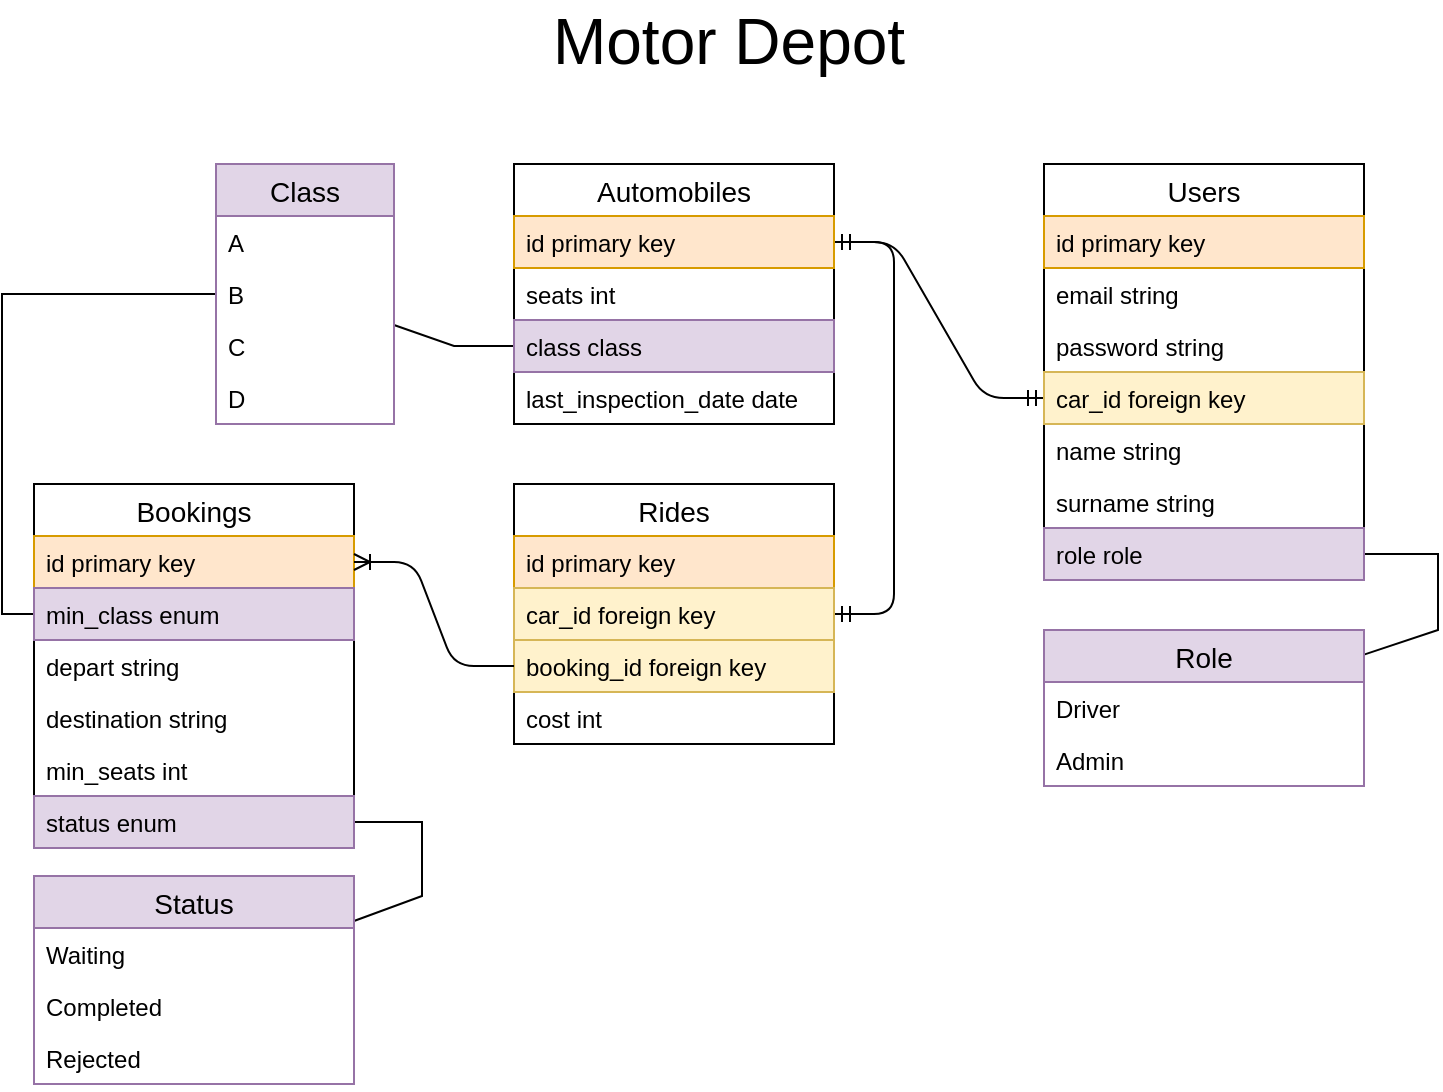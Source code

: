 <mxfile version="13.0.3" type="device"><diagram id="tEoiav3y9E-ahmgWTeAi" name="Page-1"><mxGraphModel dx="857" dy="642" grid="0" gridSize="10" guides="1" tooltips="1" connect="1" arrows="1" fold="1" page="1" pageScale="1" pageWidth="850" pageHeight="1100" math="0" shadow="0"><root><mxCell id="0"/><mxCell id="1" parent="0"/><mxCell id="mHGi-sEGlHIZ6hmWTi1u-27" value="" style="edgeStyle=entityRelationEdgeStyle;fontSize=12;html=1;endArrow=ERmandOne;startArrow=ERmandOne;" parent="1" source="mHGi-sEGlHIZ6hmWTi1u-11" target="mHGi-sEGlHIZ6hmWTi1u-20" edge="1"><mxGeometry width="100" height="100" relative="1" as="geometry"><mxPoint x="538" y="477" as="sourcePoint"/><mxPoint x="638" y="377" as="targetPoint"/></mxGeometry></mxCell><mxCell id="mHGi-sEGlHIZ6hmWTi1u-34" value="" style="edgeStyle=entityRelationEdgeStyle;fontSize=12;html=1;endArrow=ERmandOne;startArrow=ERmandOne;" parent="1" source="mHGi-sEGlHIZ6hmWTi1u-30" target="mHGi-sEGlHIZ6hmWTi1u-11" edge="1"><mxGeometry width="100" height="100" relative="1" as="geometry"><mxPoint x="328" y="377" as="sourcePoint"/><mxPoint x="428" y="277" as="targetPoint"/></mxGeometry></mxCell><mxCell id="mHGi-sEGlHIZ6hmWTi1u-46" value="" style="endArrow=none;html=1;rounded=0;" parent="1" source="mHGi-sEGlHIZ6hmWTi1u-42" target="mHGi-sEGlHIZ6hmWTi1u-41" edge="1"><mxGeometry relative="1" as="geometry"><mxPoint x="298" y="417" as="sourcePoint"/><mxPoint x="778" y="363" as="targetPoint"/><Array as="points"><mxPoint x="780" y="440"/><mxPoint x="780" y="402"/></Array></mxGeometry></mxCell><mxCell id="mHGi-sEGlHIZ6hmWTi1u-53" value="" style="endArrow=none;html=1;rounded=0;" parent="1" source="mHGi-sEGlHIZ6hmWTi1u-48" target="mHGi-sEGlHIZ6hmWTi1u-19" edge="1"><mxGeometry relative="1" as="geometry"><mxPoint x="298" y="417" as="sourcePoint"/><mxPoint x="458" y="417" as="targetPoint"/><Array as="points"><mxPoint x="288" y="298"/></Array></mxGeometry></mxCell><mxCell id="mHGi-sEGlHIZ6hmWTi1u-58" value="" style="endArrow=none;html=1;rounded=0;" parent="1" source="mHGi-sEGlHIZ6hmWTi1u-54" target="mHGi-sEGlHIZ6hmWTi1u-33" edge="1"><mxGeometry relative="1" as="geometry"><mxPoint x="298" y="417" as="sourcePoint"/><mxPoint x="458" y="417" as="targetPoint"/><Array as="points"><mxPoint x="272" y="573"/><mxPoint x="272" y="536"/></Array></mxGeometry></mxCell><mxCell id="mHGi-sEGlHIZ6hmWTi1u-60" value="" style="endArrow=none;html=1;rounded=0;" parent="1" source="mHGi-sEGlHIZ6hmWTi1u-48" target="mHGi-sEGlHIZ6hmWTi1u-38" edge="1"><mxGeometry relative="1" as="geometry"><mxPoint x="369" y="409" as="sourcePoint"/><mxPoint x="529" y="409" as="targetPoint"/><Array as="points"><mxPoint x="62" y="272"/><mxPoint x="62" y="432"/></Array></mxGeometry></mxCell><mxCell id="mHGi-sEGlHIZ6hmWTi1u-61" value="Motor Depot" style="text;html=1;align=center;verticalAlign=middle;resizable=0;points=[];autosize=1;fontSize=32;fontStyle=0" parent="1" vertex="1"><mxGeometry x="332" y="125" width="186" height="42" as="geometry"/></mxCell><mxCell id="mHGi-sEGlHIZ6hmWTi1u-10" value="Automobiles" style="swimlane;fontStyle=0;childLayout=stackLayout;horizontal=1;startSize=26;horizontalStack=0;resizeParent=1;resizeParentMax=0;resizeLast=0;collapsible=1;marginBottom=0;align=center;fontSize=14;" parent="1" vertex="1"><mxGeometry x="318" y="207" width="160" height="130" as="geometry"/></mxCell><mxCell id="mHGi-sEGlHIZ6hmWTi1u-11" value="id primary key" style="text;strokeColor=#d79b00;fillColor=#ffe6cc;spacingLeft=4;spacingRight=4;overflow=hidden;rotatable=0;points=[[0,0.5],[1,0.5]];portConstraint=eastwest;fontSize=12;" parent="mHGi-sEGlHIZ6hmWTi1u-10" vertex="1"><mxGeometry y="26" width="160" height="26" as="geometry"/></mxCell><mxCell id="mHGi-sEGlHIZ6hmWTi1u-12" value="seats int" style="text;strokeColor=none;fillColor=none;spacingLeft=4;spacingRight=4;overflow=hidden;rotatable=0;points=[[0,0.5],[1,0.5]];portConstraint=eastwest;fontSize=12;" parent="mHGi-sEGlHIZ6hmWTi1u-10" vertex="1"><mxGeometry y="52" width="160" height="26" as="geometry"/></mxCell><mxCell id="mHGi-sEGlHIZ6hmWTi1u-19" value="class class&#10;" style="text;strokeColor=#9673a6;fillColor=#e1d5e7;spacingLeft=4;spacingRight=4;overflow=hidden;rotatable=0;points=[[0,0.5],[1,0.5]];portConstraint=eastwest;fontSize=12;" parent="mHGi-sEGlHIZ6hmWTi1u-10" vertex="1"><mxGeometry y="78" width="160" height="26" as="geometry"/></mxCell><mxCell id="mHGi-sEGlHIZ6hmWTi1u-13" value="last_inspection_date date" style="text;strokeColor=none;fillColor=none;spacingLeft=4;spacingRight=4;overflow=hidden;rotatable=0;points=[[0,0.5],[1,0.5]];portConstraint=eastwest;fontSize=12;" parent="mHGi-sEGlHIZ6hmWTi1u-10" vertex="1"><mxGeometry y="104" width="160" height="26" as="geometry"/></mxCell><mxCell id="mHGi-sEGlHIZ6hmWTi1u-14" value="Users" style="swimlane;fontStyle=0;childLayout=stackLayout;horizontal=1;startSize=26;horizontalStack=0;resizeParent=1;resizeParentMax=0;resizeLast=0;collapsible=1;marginBottom=0;align=center;fontSize=14;" parent="1" vertex="1"><mxGeometry x="583" y="207" width="160" height="208" as="geometry"><mxRectangle x="350" y="280" width="70" height="26" as="alternateBounds"/></mxGeometry></mxCell><mxCell id="mHGi-sEGlHIZ6hmWTi1u-15" value="id primary key" style="text;strokeColor=#d79b00;fillColor=#ffe6cc;spacingLeft=4;spacingRight=4;overflow=hidden;rotatable=0;points=[[0,0.5],[1,0.5]];portConstraint=eastwest;fontSize=12;" parent="mHGi-sEGlHIZ6hmWTi1u-14" vertex="1"><mxGeometry y="26" width="160" height="26" as="geometry"/></mxCell><mxCell id="xjrlwsozNFxXhvFSSGFk-1" value="email string" style="text;strokeColor=none;fillColor=none;spacingLeft=4;spacingRight=4;overflow=hidden;rotatable=0;points=[[0,0.5],[1,0.5]];portConstraint=eastwest;fontSize=12;" parent="mHGi-sEGlHIZ6hmWTi1u-14" vertex="1"><mxGeometry y="52" width="160" height="26" as="geometry"/></mxCell><mxCell id="xjrlwsozNFxXhvFSSGFk-2" value="password string&#10;" style="text;strokeColor=none;fillColor=none;spacingLeft=4;spacingRight=4;overflow=hidden;rotatable=0;points=[[0,0.5],[1,0.5]];portConstraint=eastwest;fontSize=12;" parent="mHGi-sEGlHIZ6hmWTi1u-14" vertex="1"><mxGeometry y="78" width="160" height="26" as="geometry"/></mxCell><mxCell id="mHGi-sEGlHIZ6hmWTi1u-20" value="car_id foreign key" style="text;strokeColor=#d6b656;fillColor=#fff2cc;spacingLeft=4;spacingRight=4;overflow=hidden;rotatable=0;points=[[0,0.5],[1,0.5]];portConstraint=eastwest;fontSize=12;" parent="mHGi-sEGlHIZ6hmWTi1u-14" vertex="1"><mxGeometry y="104" width="160" height="26" as="geometry"/></mxCell><mxCell id="mHGi-sEGlHIZ6hmWTi1u-16" value="name string" style="text;strokeColor=none;fillColor=none;spacingLeft=4;spacingRight=4;overflow=hidden;rotatable=0;points=[[0,0.5],[1,0.5]];portConstraint=eastwest;fontSize=12;" parent="mHGi-sEGlHIZ6hmWTi1u-14" vertex="1"><mxGeometry y="130" width="160" height="26" as="geometry"/></mxCell><mxCell id="mHGi-sEGlHIZ6hmWTi1u-17" value="surname string" style="text;strokeColor=none;fillColor=none;spacingLeft=4;spacingRight=4;overflow=hidden;rotatable=0;points=[[0,0.5],[1,0.5]];portConstraint=eastwest;fontSize=12;" parent="mHGi-sEGlHIZ6hmWTi1u-14" vertex="1"><mxGeometry y="156" width="160" height="26" as="geometry"/></mxCell><mxCell id="mHGi-sEGlHIZ6hmWTi1u-41" value="role role" style="text;strokeColor=#9673a6;fillColor=#e1d5e7;spacingLeft=4;spacingRight=4;overflow=hidden;rotatable=0;points=[[0,0.5],[1,0.5]];portConstraint=eastwest;fontSize=12;" parent="mHGi-sEGlHIZ6hmWTi1u-14" vertex="1"><mxGeometry y="182" width="160" height="26" as="geometry"/></mxCell><mxCell id="mHGi-sEGlHIZ6hmWTi1u-28" value="Rides" style="swimlane;fontStyle=0;childLayout=stackLayout;horizontal=1;startSize=26;horizontalStack=0;resizeParent=1;resizeParentMax=0;resizeLast=0;collapsible=1;marginBottom=0;align=center;fontSize=14;" parent="1" vertex="1"><mxGeometry x="318" y="367" width="160" height="130" as="geometry"/></mxCell><mxCell id="mHGi-sEGlHIZ6hmWTi1u-29" value="id primary key" style="text;strokeColor=#d79b00;fillColor=#ffe6cc;spacingLeft=4;spacingRight=4;overflow=hidden;rotatable=0;points=[[0,0.5],[1,0.5]];portConstraint=eastwest;fontSize=12;" parent="mHGi-sEGlHIZ6hmWTi1u-28" vertex="1"><mxGeometry y="26" width="160" height="26" as="geometry"/></mxCell><mxCell id="mHGi-sEGlHIZ6hmWTi1u-30" value="car_id foreign key" style="text;strokeColor=#d6b656;fillColor=#fff2cc;spacingLeft=4;spacingRight=4;overflow=hidden;rotatable=0;points=[[0,0.5],[1,0.5]];portConstraint=eastwest;fontSize=12;" parent="mHGi-sEGlHIZ6hmWTi1u-28" vertex="1"><mxGeometry y="52" width="160" height="26" as="geometry"/></mxCell><mxCell id="TkYq2s9ZeZajp25XKNFQ-2" value="booking_id foreign key" style="text;strokeColor=#d6b656;fillColor=#fff2cc;spacingLeft=4;spacingRight=4;overflow=hidden;rotatable=0;points=[[0,0.5],[1,0.5]];portConstraint=eastwest;fontSize=12;" parent="mHGi-sEGlHIZ6hmWTi1u-28" vertex="1"><mxGeometry y="78" width="160" height="26" as="geometry"/></mxCell><mxCell id="TkYq2s9ZeZajp25XKNFQ-1" value="cost int&#10;" style="text;strokeColor=none;fillColor=none;spacingLeft=4;spacingRight=4;overflow=hidden;rotatable=0;points=[[0,0.5],[1,0.5]];portConstraint=eastwest;fontSize=12;" parent="mHGi-sEGlHIZ6hmWTi1u-28" vertex="1"><mxGeometry y="104" width="160" height="26" as="geometry"/></mxCell><mxCell id="mHGi-sEGlHIZ6hmWTi1u-35" value="Bookings" style="swimlane;fontStyle=0;childLayout=stackLayout;horizontal=1;startSize=26;horizontalStack=0;resizeParent=1;resizeParentMax=0;resizeLast=0;collapsible=1;marginBottom=0;align=center;fontSize=14;" parent="1" vertex="1"><mxGeometry x="78" y="367" width="160" height="182" as="geometry"/></mxCell><mxCell id="mHGi-sEGlHIZ6hmWTi1u-36" value="id primary key" style="text;strokeColor=#d79b00;fillColor=#ffe6cc;spacingLeft=4;spacingRight=4;overflow=hidden;rotatable=0;points=[[0,0.5],[1,0.5]];portConstraint=eastwest;fontSize=12;" parent="mHGi-sEGlHIZ6hmWTi1u-35" vertex="1"><mxGeometry y="26" width="160" height="26" as="geometry"/></mxCell><mxCell id="mHGi-sEGlHIZ6hmWTi1u-38" value="min_class enum" style="text;strokeColor=#9673a6;fillColor=#e1d5e7;spacingLeft=4;spacingRight=4;overflow=hidden;rotatable=0;points=[[0,0.5],[1,0.5]];portConstraint=eastwest;fontSize=12;" parent="mHGi-sEGlHIZ6hmWTi1u-35" vertex="1"><mxGeometry y="52" width="160" height="26" as="geometry"/></mxCell><mxCell id="mHGi-sEGlHIZ6hmWTi1u-31" value="depart string&#10;" style="text;strokeColor=none;fillColor=none;spacingLeft=4;spacingRight=4;overflow=hidden;rotatable=0;points=[[0,0.5],[1,0.5]];portConstraint=eastwest;fontSize=12;" parent="mHGi-sEGlHIZ6hmWTi1u-35" vertex="1"><mxGeometry y="78" width="160" height="26" as="geometry"/></mxCell><mxCell id="mHGi-sEGlHIZ6hmWTi1u-32" value="destination string&#10;" style="text;strokeColor=none;fillColor=none;spacingLeft=4;spacingRight=4;overflow=hidden;rotatable=0;points=[[0,0.5],[1,0.5]];portConstraint=eastwest;fontSize=12;" parent="mHGi-sEGlHIZ6hmWTi1u-35" vertex="1"><mxGeometry y="104" width="160" height="26" as="geometry"/></mxCell><mxCell id="mHGi-sEGlHIZ6hmWTi1u-39" value="min_seats int" style="text;strokeColor=none;fillColor=none;spacingLeft=4;spacingRight=4;overflow=hidden;rotatable=0;points=[[0,0.5],[1,0.5]];portConstraint=eastwest;fontSize=12;" parent="mHGi-sEGlHIZ6hmWTi1u-35" vertex="1"><mxGeometry y="130" width="160" height="26" as="geometry"/></mxCell><mxCell id="mHGi-sEGlHIZ6hmWTi1u-33" value="status enum" style="text;strokeColor=#9673a6;fillColor=#e1d5e7;spacingLeft=4;spacingRight=4;overflow=hidden;rotatable=0;points=[[0,0.5],[1,0.5]];portConstraint=eastwest;fontSize=12;" parent="mHGi-sEGlHIZ6hmWTi1u-35" vertex="1"><mxGeometry y="156" width="160" height="26" as="geometry"/></mxCell><mxCell id="mHGi-sEGlHIZ6hmWTi1u-48" value="Class" style="swimlane;fontStyle=0;childLayout=stackLayout;horizontal=1;startSize=26;horizontalStack=0;resizeParent=1;resizeParentMax=0;resizeLast=0;collapsible=1;marginBottom=0;align=center;fontSize=14;fillColor=#e1d5e7;strokeColor=#9673a6;" parent="1" vertex="1"><mxGeometry x="169" y="207" width="89" height="130" as="geometry"/></mxCell><mxCell id="mHGi-sEGlHIZ6hmWTi1u-49" value="A" style="text;strokeColor=none;fillColor=none;spacingLeft=4;spacingRight=4;overflow=hidden;rotatable=0;points=[[0,0.5],[1,0.5]];portConstraint=eastwest;fontSize=12;" parent="mHGi-sEGlHIZ6hmWTi1u-48" vertex="1"><mxGeometry y="26" width="89" height="26" as="geometry"/></mxCell><mxCell id="mHGi-sEGlHIZ6hmWTi1u-50" value="B" style="text;strokeColor=none;fillColor=none;spacingLeft=4;spacingRight=4;overflow=hidden;rotatable=0;points=[[0,0.5],[1,0.5]];portConstraint=eastwest;fontSize=12;" parent="mHGi-sEGlHIZ6hmWTi1u-48" vertex="1"><mxGeometry y="52" width="89" height="26" as="geometry"/></mxCell><mxCell id="mHGi-sEGlHIZ6hmWTi1u-51" value="C" style="text;strokeColor=none;fillColor=none;spacingLeft=4;spacingRight=4;overflow=hidden;rotatable=0;points=[[0,0.5],[1,0.5]];portConstraint=eastwest;fontSize=12;" parent="mHGi-sEGlHIZ6hmWTi1u-48" vertex="1"><mxGeometry y="78" width="89" height="26" as="geometry"/></mxCell><mxCell id="mHGi-sEGlHIZ6hmWTi1u-52" value="D" style="text;strokeColor=none;fillColor=none;spacingLeft=4;spacingRight=4;overflow=hidden;rotatable=0;points=[[0,0.5],[1,0.5]];portConstraint=eastwest;fontSize=12;" parent="mHGi-sEGlHIZ6hmWTi1u-48" vertex="1"><mxGeometry y="104" width="89" height="26" as="geometry"/></mxCell><mxCell id="TkYq2s9ZeZajp25XKNFQ-4" value="" style="edgeStyle=entityRelationEdgeStyle;fontSize=12;html=1;endArrow=ERoneToMany;" parent="1" source="TkYq2s9ZeZajp25XKNFQ-2" target="mHGi-sEGlHIZ6hmWTi1u-36" edge="1"><mxGeometry width="100" height="100" relative="1" as="geometry"><mxPoint x="374" y="485" as="sourcePoint"/><mxPoint x="474" y="385" as="targetPoint"/></mxGeometry></mxCell><mxCell id="mHGi-sEGlHIZ6hmWTi1u-42" value="Role" style="swimlane;fontStyle=0;childLayout=stackLayout;horizontal=1;startSize=26;horizontalStack=0;resizeParent=1;resizeParentMax=0;resizeLast=0;collapsible=1;marginBottom=0;align=center;fontSize=14;fillColor=#e1d5e7;strokeColor=#9673a6;" parent="1" vertex="1"><mxGeometry x="583" y="440" width="160" height="78" as="geometry"/></mxCell><mxCell id="mHGi-sEGlHIZ6hmWTi1u-43" value="Driver" style="text;strokeColor=none;fillColor=none;spacingLeft=4;spacingRight=4;overflow=hidden;rotatable=0;points=[[0,0.5],[1,0.5]];portConstraint=eastwest;fontSize=12;" parent="mHGi-sEGlHIZ6hmWTi1u-42" vertex="1"><mxGeometry y="26" width="160" height="26" as="geometry"/></mxCell><mxCell id="mHGi-sEGlHIZ6hmWTi1u-44" value="Admin" style="text;strokeColor=none;fillColor=none;spacingLeft=4;spacingRight=4;overflow=hidden;rotatable=0;points=[[0,0.5],[1,0.5]];portConstraint=eastwest;fontSize=12;" parent="mHGi-sEGlHIZ6hmWTi1u-42" vertex="1"><mxGeometry y="52" width="160" height="26" as="geometry"/></mxCell><mxCell id="mHGi-sEGlHIZ6hmWTi1u-54" value="Status" style="swimlane;fontStyle=0;childLayout=stackLayout;horizontal=1;startSize=26;horizontalStack=0;resizeParent=1;resizeParentMax=0;resizeLast=0;collapsible=1;marginBottom=0;align=center;fontSize=14;fillColor=#e1d5e7;strokeColor=#9673a6;" parent="1" vertex="1"><mxGeometry x="78" y="563" width="160" height="104" as="geometry"/></mxCell><mxCell id="mHGi-sEGlHIZ6hmWTi1u-55" value="Waiting" style="text;strokeColor=none;fillColor=none;spacingLeft=4;spacingRight=4;overflow=hidden;rotatable=0;points=[[0,0.5],[1,0.5]];portConstraint=eastwest;fontSize=12;" parent="mHGi-sEGlHIZ6hmWTi1u-54" vertex="1"><mxGeometry y="26" width="160" height="26" as="geometry"/></mxCell><mxCell id="mHGi-sEGlHIZ6hmWTi1u-56" value="Completed" style="text;strokeColor=none;fillColor=none;spacingLeft=4;spacingRight=4;overflow=hidden;rotatable=0;points=[[0,0.5],[1,0.5]];portConstraint=eastwest;fontSize=12;" parent="mHGi-sEGlHIZ6hmWTi1u-54" vertex="1"><mxGeometry y="52" width="160" height="26" as="geometry"/></mxCell><mxCell id="mHGi-sEGlHIZ6hmWTi1u-57" value="Rejected" style="text;strokeColor=none;fillColor=none;spacingLeft=4;spacingRight=4;overflow=hidden;rotatable=0;points=[[0,0.5],[1,0.5]];portConstraint=eastwest;fontSize=12;" parent="mHGi-sEGlHIZ6hmWTi1u-54" vertex="1"><mxGeometry y="78" width="160" height="26" as="geometry"/></mxCell></root></mxGraphModel></diagram></mxfile>
